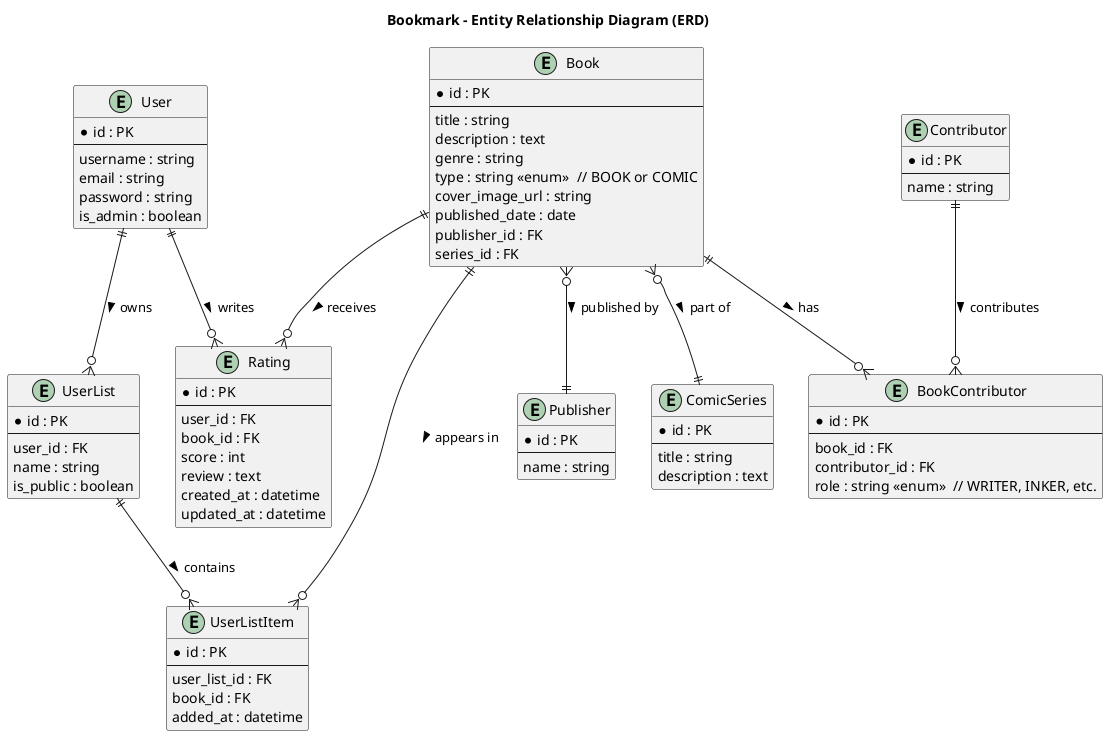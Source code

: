 @startuml
title Bookmark - Entity Relationship Diagram (ERD)

entity "User" as user {
  * id : PK
  --
  username : string
  email : string
  password : string
  is_admin : boolean
}

entity "Book" as book {
  * id : PK
  --
  title : string
  description : text
  genre : string
  type : string <<enum>>  // BOOK or COMIC
  cover_image_url : string
  published_date : date
  publisher_id : FK
  series_id : FK
}

entity "Publisher" as publisher {
  * id : PK
  --
  name : string
}

entity "ComicSeries" as series {
  * id : PK
  --
  title : string
  description : text
}

entity "Contributor" as contributor {
  * id : PK
  --
  name : string
}

entity "BookContributor" as book_contributor {
  * id : PK
  --
  book_id : FK
  contributor_id : FK
  role : string <<enum>>  // WRITER, INKER, etc.
}

entity "Rating" as rating {
  * id : PK
  --
  user_id : FK
  book_id : FK
  score : int
  review : text
  created_at : datetime
  updated_at : datetime
}

entity "UserList" as user_list {
  * id : PK
  --
  user_id : FK
  name : string
  is_public : boolean
}

entity "UserListItem" as user_list_item {
  * id : PK
  --
  user_list_id : FK
  book_id : FK
  added_at : datetime
}

user ||--o{ rating : writes >
book ||--o{ rating : receives >
user ||--o{ user_list : owns >
user_list ||--o{ user_list_item : contains >
book ||--o{ user_list_item : appears in >
book ||--o{ book_contributor : has >
contributor ||--o{ book_contributor : contributes >
book }o--|| publisher : published by >
book }o--|| series : part of >

@enduml

